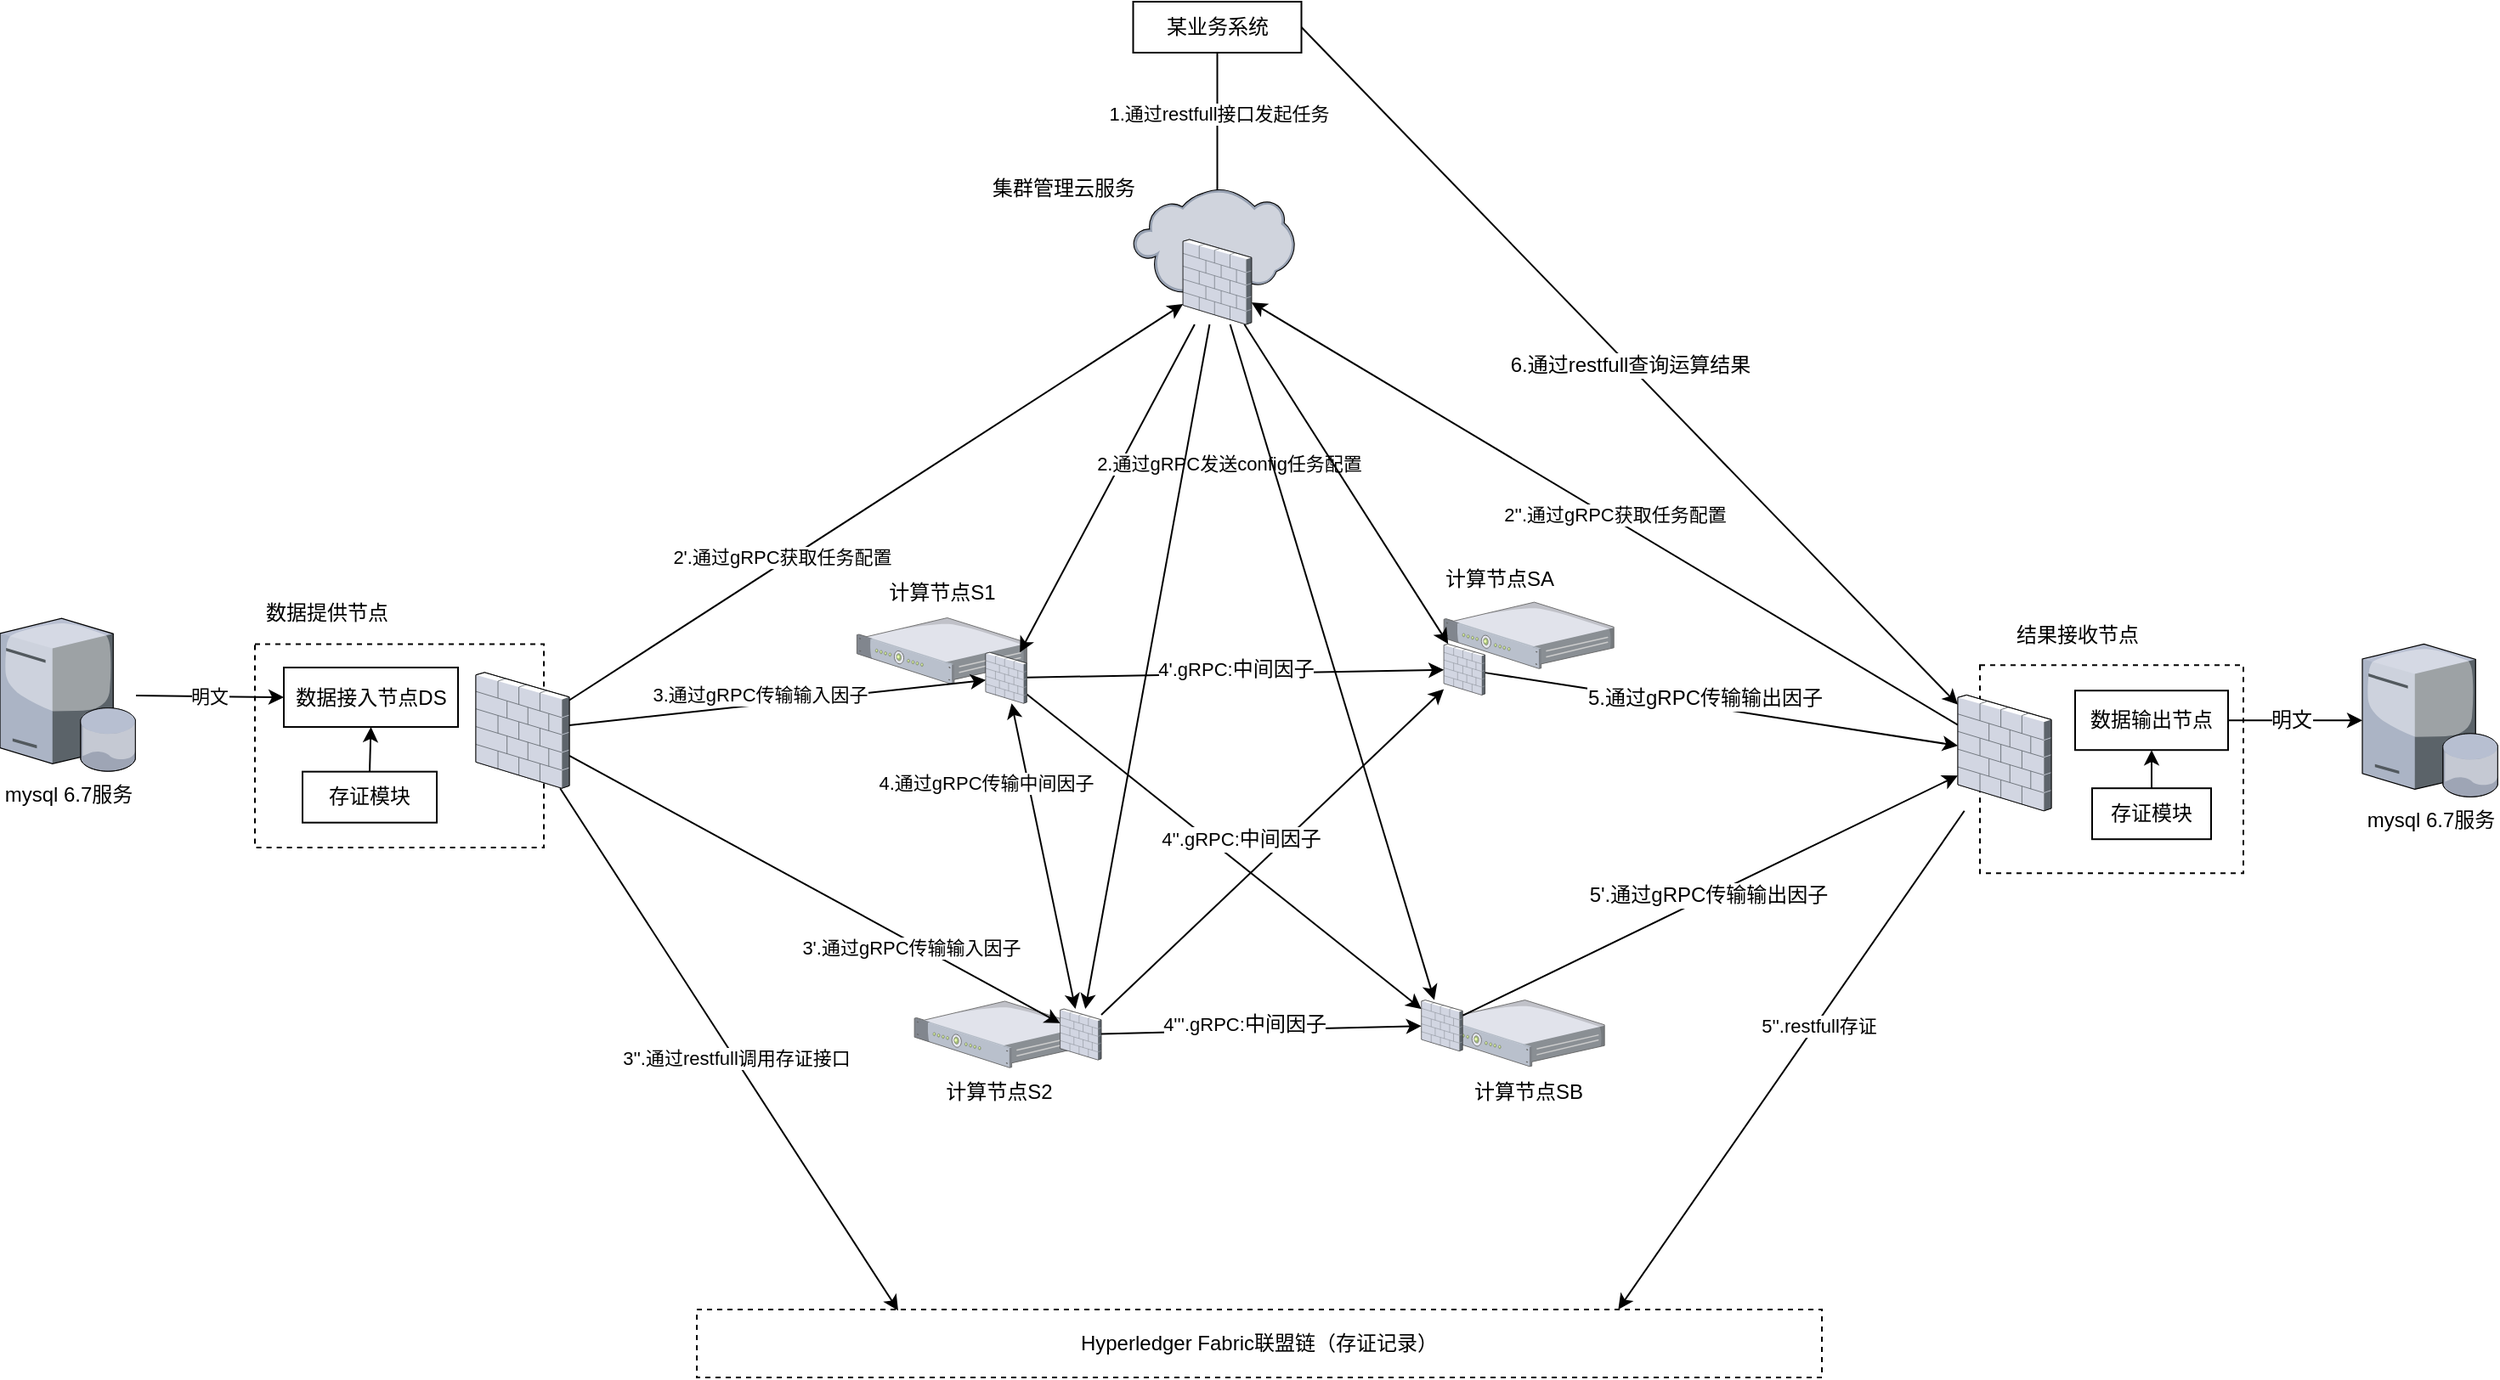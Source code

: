 <mxfile version="13.0.0" type="github">
  <diagram id="kCpKwJVJHfybIE9ixX9i" name="Page-1">
    <mxGraphModel dx="1952" dy="686" grid="1" gridSize="10" guides="1" tooltips="1" connect="1" arrows="1" fold="1" page="1" pageScale="1" pageWidth="827" pageHeight="1169" math="0" shadow="0">
      <root>
        <mxCell id="0" />
        <mxCell id="1" parent="0" />
        <mxCell id="cS5qGE4VkqrSiWqYbQCh-53" value="" style="verticalLabelPosition=bottom;aspect=fixed;html=1;verticalAlign=top;strokeColor=none;align=center;outlineConnect=0;shape=mxgraph.citrix.1u_2u_server;" vertex="1" parent="1">
          <mxGeometry x="158.06" y="668.49" width="100" height="39.1" as="geometry" />
        </mxCell>
        <mxCell id="cS5qGE4VkqrSiWqYbQCh-52" value="" style="verticalLabelPosition=bottom;aspect=fixed;html=1;verticalAlign=top;strokeColor=none;align=center;outlineConnect=0;shape=mxgraph.citrix.1u_2u_server;" vertex="1" parent="1">
          <mxGeometry x="464.09" y="667.79" width="100" height="39.1" as="geometry" />
        </mxCell>
        <mxCell id="cS5qGE4VkqrSiWqYbQCh-49" value="" style="verticalLabelPosition=bottom;aspect=fixed;html=1;verticalAlign=top;strokeColor=none;align=center;outlineConnect=0;shape=mxgraph.citrix.1u_2u_server;" vertex="1" parent="1">
          <mxGeometry x="469.59" y="433.55" width="100" height="39.1" as="geometry" />
        </mxCell>
        <mxCell id="cS5qGE4VkqrSiWqYbQCh-47" value="" style="verticalLabelPosition=bottom;aspect=fixed;html=1;verticalAlign=top;strokeColor=none;align=center;outlineConnect=0;shape=mxgraph.citrix.1u_2u_server;" vertex="1" parent="1">
          <mxGeometry x="124.19" y="442.75" width="100" height="39.1" as="geometry" />
        </mxCell>
        <mxCell id="SZwGPWXOhueTDgwkdfKL-52" value="" style="rounded=0;whiteSpace=wrap;html=1;dashed=1;" parent="1" vertex="1">
          <mxGeometry x="-230" y="458.19" width="170" height="119.81" as="geometry" />
        </mxCell>
        <mxCell id="SZwGPWXOhueTDgwkdfKL-69" value="" style="rounded=0;whiteSpace=wrap;html=1;dashed=1;" parent="1" vertex="1">
          <mxGeometry x="785" y="470.6" width="155" height="122.5" as="geometry" />
        </mxCell>
        <mxCell id="SZwGPWXOhueTDgwkdfKL-6" value="某业务系统" style="rounded=0;whiteSpace=wrap;html=1;" parent="1" vertex="1">
          <mxGeometry x="286.75" y="80" width="99" height="30" as="geometry" />
        </mxCell>
        <mxCell id="SZwGPWXOhueTDgwkdfKL-14" value="" style="endArrow=classic;html=1;" parent="1" source="cS5qGE4VkqrSiWqYbQCh-59" target="cS5qGE4VkqrSiWqYbQCh-37" edge="1">
          <mxGeometry width="50" height="50" relative="1" as="geometry">
            <mxPoint x="336.25" y="236.51" as="sourcePoint" />
            <mxPoint x="353.875" y="461.04" as="targetPoint" />
          </mxGeometry>
        </mxCell>
        <mxCell id="eiTHEiBmJHi0xDywlC6Z-11" value="2.通过gRPC发送config任务配置" style="edgeLabel;html=1;align=center;verticalAlign=middle;resizable=0;points=[];" parent="SZwGPWXOhueTDgwkdfKL-14" vertex="1" connectable="0">
          <mxGeometry x="-0.149" y="-1" relative="1" as="geometry">
            <mxPoint x="64" as="offset" />
          </mxGeometry>
        </mxCell>
        <mxCell id="SZwGPWXOhueTDgwkdfKL-15" value="" style="endArrow=classic;html=1;entryX=0.5;entryY=0;entryDx=0;entryDy=0;exitX=0.5;exitY=1;exitDx=0;exitDy=0;" parent="1" source="SZwGPWXOhueTDgwkdfKL-6" edge="1">
          <mxGeometry width="50" height="50" relative="1" as="geometry">
            <mxPoint x="234.75" y="279.51" as="sourcePoint" />
            <mxPoint x="336.25" y="206.51" as="targetPoint" />
          </mxGeometry>
        </mxCell>
        <mxCell id="cS5qGE4VkqrSiWqYbQCh-5" value="1.通过restfull接口发起任务" style="edgeLabel;html=1;align=center;verticalAlign=middle;resizable=0;points=[];" vertex="1" connectable="0" parent="SZwGPWXOhueTDgwkdfKL-15">
          <mxGeometry x="-0.276" y="-2" relative="1" as="geometry">
            <mxPoint x="2" y="0.49" as="offset" />
          </mxGeometry>
        </mxCell>
        <mxCell id="SZwGPWXOhueTDgwkdfKL-17" value="" style="endArrow=classic;html=1;" parent="1" source="cS5qGE4VkqrSiWqYbQCh-39" target="cS5qGE4VkqrSiWqYbQCh-29" edge="1">
          <mxGeometry width="50" height="50" relative="1" as="geometry">
            <mxPoint x="545.141" y="621.02" as="sourcePoint" />
            <mxPoint x="595" y="525" as="targetPoint" />
          </mxGeometry>
        </mxCell>
        <mxCell id="SZwGPWXOhueTDgwkdfKL-77" value="5&#39;.通过gRPC传输输出因子" style="text;html=1;align=center;verticalAlign=middle;resizable=0;points=[];labelBackgroundColor=#ffffff;" parent="SZwGPWXOhueTDgwkdfKL-17" vertex="1" connectable="0">
          <mxGeometry x="-0.056" y="3" relative="1" as="geometry">
            <mxPoint x="8.14" y="-1.66" as="offset" />
          </mxGeometry>
        </mxCell>
        <mxCell id="SZwGPWXOhueTDgwkdfKL-32" value="" style="endArrow=classic;html=1;" parent="1" source="cS5qGE4VkqrSiWqYbQCh-37" target="cS5qGE4VkqrSiWqYbQCh-38" edge="1">
          <mxGeometry width="50" height="50" relative="1" as="geometry">
            <mxPoint x="315.25" y="566.54" as="sourcePoint" />
            <mxPoint x="315.25" y="614.04" as="targetPoint" />
          </mxGeometry>
        </mxCell>
        <mxCell id="eiTHEiBmJHi0xDywlC6Z-18" value="4&#39;.gRPC:&lt;span style=&quot;font-size: 12px&quot;&gt;中间因子&lt;/span&gt;" style="edgeLabel;html=1;align=center;verticalAlign=middle;resizable=0;points=[];" parent="SZwGPWXOhueTDgwkdfKL-32" vertex="1" connectable="0">
          <mxGeometry y="3" relative="1" as="geometry">
            <mxPoint as="offset" />
          </mxGeometry>
        </mxCell>
        <mxCell id="SZwGPWXOhueTDgwkdfKL-33" value="" style="endArrow=classic;html=1;" parent="1" source="cS5qGE4VkqrSiWqYbQCh-43" target="cS5qGE4VkqrSiWqYbQCh-39" edge="1">
          <mxGeometry width="50" height="50" relative="1" as="geometry">
            <mxPoint x="315.25" y="566.54" as="sourcePoint" />
            <mxPoint x="315.25" y="614.04" as="targetPoint" />
          </mxGeometry>
        </mxCell>
        <mxCell id="eiTHEiBmJHi0xDywlC6Z-20" value="4&#39;&#39;&#39;.gRPC:&lt;span style=&quot;font-size: 12px&quot;&gt;中间因子&lt;/span&gt;" style="edgeLabel;html=1;align=center;verticalAlign=middle;resizable=0;points=[];" parent="SZwGPWXOhueTDgwkdfKL-33" vertex="1" connectable="0">
          <mxGeometry x="-0.113" y="4" relative="1" as="geometry">
            <mxPoint as="offset" />
          </mxGeometry>
        </mxCell>
        <mxCell id="SZwGPWXOhueTDgwkdfKL-34" value="" style="endArrow=classic;html=1;" parent="1" source="cS5qGE4VkqrSiWqYbQCh-43" target="cS5qGE4VkqrSiWqYbQCh-38" edge="1">
          <mxGeometry width="50" height="50" relative="1" as="geometry">
            <mxPoint x="315.25" y="566.54" as="sourcePoint" />
            <mxPoint x="315.25" y="614.04" as="targetPoint" />
          </mxGeometry>
        </mxCell>
        <mxCell id="SZwGPWXOhueTDgwkdfKL-35" value="" style="endArrow=classic;html=1;" parent="1" source="cS5qGE4VkqrSiWqYbQCh-37" target="cS5qGE4VkqrSiWqYbQCh-39" edge="1">
          <mxGeometry width="50" height="50" relative="1" as="geometry">
            <mxPoint x="327.75" y="631.54" as="sourcePoint" />
            <mxPoint x="407.75" y="557.79" as="targetPoint" />
          </mxGeometry>
        </mxCell>
        <mxCell id="SZwGPWXOhueTDgwkdfKL-81" value="&lt;span style=&quot;font-size: 11px&quot;&gt;4&#39;&#39;.gRPC:&lt;/span&gt;中间因子" style="text;html=1;align=center;verticalAlign=middle;resizable=0;points=[];labelBackgroundColor=#ffffff;" parent="SZwGPWXOhueTDgwkdfKL-35" vertex="1" connectable="0">
          <mxGeometry x="-0.128" y="-1" relative="1" as="geometry">
            <mxPoint x="24.84" y="3.46" as="offset" />
          </mxGeometry>
        </mxCell>
        <mxCell id="SZwGPWXOhueTDgwkdfKL-36" value="计算节点SB" style="text;html=1;strokeColor=none;fillColor=none;align=center;verticalAlign=middle;whiteSpace=wrap;rounded=0;" parent="1" vertex="1">
          <mxGeometry x="475.09" y="712.14" width="89" height="20" as="geometry" />
        </mxCell>
        <mxCell id="SZwGPWXOhueTDgwkdfKL-41" value="计算节点S2" style="text;html=1;strokeColor=none;fillColor=none;align=center;verticalAlign=middle;whiteSpace=wrap;rounded=0;" parent="1" vertex="1">
          <mxGeometry x="161.94" y="712.14" width="92.25" height="20" as="geometry" />
        </mxCell>
        <mxCell id="SZwGPWXOhueTDgwkdfKL-53" value="数据接入节点DS" style="rounded=0;whiteSpace=wrap;html=1;" parent="1" vertex="1">
          <mxGeometry x="-213" y="472.02" width="102.5" height="35" as="geometry" />
        </mxCell>
        <mxCell id="SZwGPWXOhueTDgwkdfKL-56" value="明文" style="endArrow=classic;html=1;entryX=0;entryY=0.5;entryDx=0;entryDy=0;" parent="1" source="cS5qGE4VkqrSiWqYbQCh-55" target="SZwGPWXOhueTDgwkdfKL-53" edge="1">
          <mxGeometry width="50" height="50" relative="1" as="geometry">
            <mxPoint x="-270.25" y="488.56" as="sourcePoint" />
            <mxPoint x="-148.5" y="394.19" as="targetPoint" />
          </mxGeometry>
        </mxCell>
        <mxCell id="SZwGPWXOhueTDgwkdfKL-57" value="数据提供节点" style="text;html=1;strokeColor=none;fillColor=none;align=center;verticalAlign=middle;whiteSpace=wrap;rounded=0;" parent="1" vertex="1">
          <mxGeometry x="-230" y="430" width="84.75" height="20" as="geometry" />
        </mxCell>
        <mxCell id="SZwGPWXOhueTDgwkdfKL-70" value="数据输出节点" style="rounded=0;whiteSpace=wrap;html=1;" parent="1" vertex="1">
          <mxGeometry x="841" y="485.6" width="90" height="35" as="geometry" />
        </mxCell>
        <mxCell id="SZwGPWXOhueTDgwkdfKL-71" value="存证模块" style="rounded=0;whiteSpace=wrap;html=1;fillColor=none;" parent="1" vertex="1">
          <mxGeometry x="851" y="543.1" width="70" height="30" as="geometry" />
        </mxCell>
        <mxCell id="SZwGPWXOhueTDgwkdfKL-73" value="" style="endArrow=classic;html=1;exitX=1;exitY=0.5;exitDx=0;exitDy=0;" parent="1" source="SZwGPWXOhueTDgwkdfKL-70" target="cS5qGE4VkqrSiWqYbQCh-56" edge="1">
          <mxGeometry width="50" height="50" relative="1" as="geometry">
            <mxPoint x="857.5" y="530.6" as="sourcePoint" />
            <mxPoint x="1000" y="503.1" as="targetPoint" />
          </mxGeometry>
        </mxCell>
        <mxCell id="SZwGPWXOhueTDgwkdfKL-76" value="明文" style="text;html=1;align=center;verticalAlign=middle;resizable=0;points=[];labelBackgroundColor=#ffffff;" parent="SZwGPWXOhueTDgwkdfKL-73" vertex="1" connectable="0">
          <mxGeometry x="-0.057" relative="1" as="geometry">
            <mxPoint as="offset" />
          </mxGeometry>
        </mxCell>
        <mxCell id="SZwGPWXOhueTDgwkdfKL-74" value="结果接收节点" style="text;html=1;strokeColor=none;fillColor=none;align=center;verticalAlign=middle;whiteSpace=wrap;rounded=0;" parent="1" vertex="1">
          <mxGeometry x="795.0" y="443.1" width="94.5" height="20" as="geometry" />
        </mxCell>
        <mxCell id="WDAiJp-4TPZIHqZEOYhD-1" value="Hyperledger Fabric联盟链（存证记录）" style="rounded=0;whiteSpace=wrap;html=1;dashed=1;" parent="1" vertex="1">
          <mxGeometry x="30" y="850" width="662" height="40" as="geometry" />
        </mxCell>
        <mxCell id="WDAiJp-4TPZIHqZEOYhD-5" value="" style="endArrow=classic;html=1;entryX=0.819;entryY=0;entryDx=0;entryDy=0;entryPerimeter=0;" parent="1" source="cS5qGE4VkqrSiWqYbQCh-29" target="WDAiJp-4TPZIHqZEOYhD-1" edge="1">
          <mxGeometry width="50" height="50" relative="1" as="geometry">
            <mxPoint x="768" y="730" as="sourcePoint" />
            <mxPoint x="490" y="730" as="targetPoint" />
          </mxGeometry>
        </mxCell>
        <mxCell id="eiTHEiBmJHi0xDywlC6Z-15" value="5&#39;&#39;.restfull存证" style="edgeLabel;html=1;align=center;verticalAlign=middle;resizable=0;points=[];" parent="WDAiJp-4TPZIHqZEOYhD-5" vertex="1" connectable="0">
          <mxGeometry x="-0.147" y="1" relative="1" as="geometry">
            <mxPoint as="offset" />
          </mxGeometry>
        </mxCell>
        <mxCell id="WDAiJp-4TPZIHqZEOYhD-6" value="" style="endArrow=classic;html=1;entryX=0.179;entryY=0.015;entryDx=0;entryDy=0;entryPerimeter=0;" parent="1" source="cS5qGE4VkqrSiWqYbQCh-25" target="WDAiJp-4TPZIHqZEOYhD-1" edge="1">
          <mxGeometry width="50" height="50" relative="1" as="geometry">
            <mxPoint x="310" y="930" as="sourcePoint" />
            <mxPoint x="146" y="867.69" as="targetPoint" />
          </mxGeometry>
        </mxCell>
        <mxCell id="eiTHEiBmJHi0xDywlC6Z-12" value="3&#39;&#39;.通过restfull调用存证接口" style="edgeLabel;html=1;align=center;verticalAlign=middle;resizable=0;points=[];" parent="WDAiJp-4TPZIHqZEOYhD-6" vertex="1" connectable="0">
          <mxGeometry x="0.036" relative="1" as="geometry">
            <mxPoint as="offset" />
          </mxGeometry>
        </mxCell>
        <mxCell id="HyGqtzqtbX2Nl6VqGr-e-2" value="" style="endArrow=classic;html=1;" parent="1" target="cS5qGE4VkqrSiWqYbQCh-29" edge="1" source="cS5qGE4VkqrSiWqYbQCh-38">
          <mxGeometry width="50" height="50" relative="1" as="geometry">
            <mxPoint x="544" y="517.53" as="sourcePoint" />
            <mxPoint x="612.5" y="535" as="targetPoint" />
          </mxGeometry>
        </mxCell>
        <mxCell id="HyGqtzqtbX2Nl6VqGr-e-3" value="5.通过gRPC传输输出因子" style="text;html=1;align=center;verticalAlign=middle;resizable=0;points=[];labelBackgroundColor=#ffffff;" parent="HyGqtzqtbX2Nl6VqGr-e-2" vertex="1" connectable="0">
          <mxGeometry x="-0.056" y="3" relative="1" as="geometry">
            <mxPoint x="-3.01" y="-2.73" as="offset" />
          </mxGeometry>
        </mxCell>
        <mxCell id="cS5qGE4VkqrSiWqYbQCh-1" value="存证模块" style="rounded=0;whiteSpace=wrap;html=1;fillColor=none;" vertex="1" parent="1">
          <mxGeometry x="-202" y="533.33" width="79" height="30" as="geometry" />
        </mxCell>
        <mxCell id="cS5qGE4VkqrSiWqYbQCh-2" value="" style="endArrow=classic;html=1;exitX=0.5;exitY=0;exitDx=0;exitDy=0;entryX=0.5;entryY=1;entryDx=0;entryDy=0;" edge="1" parent="1" source="cS5qGE4VkqrSiWqYbQCh-1" target="SZwGPWXOhueTDgwkdfKL-53">
          <mxGeometry width="50" height="50" relative="1" as="geometry">
            <mxPoint x="19" y="410" as="sourcePoint" />
            <mxPoint x="69" y="360" as="targetPoint" />
          </mxGeometry>
        </mxCell>
        <mxCell id="cS5qGE4VkqrSiWqYbQCh-3" value="" style="endArrow=classic;html=1;entryX=0.5;entryY=1;entryDx=0;entryDy=0;exitX=0.5;exitY=0;exitDx=0;exitDy=0;" edge="1" parent="1" source="SZwGPWXOhueTDgwkdfKL-71" target="SZwGPWXOhueTDgwkdfKL-70">
          <mxGeometry width="50" height="50" relative="1" as="geometry">
            <mxPoint x="515" y="663.1" as="sourcePoint" />
            <mxPoint x="565" y="613.1" as="targetPoint" />
          </mxGeometry>
        </mxCell>
        <mxCell id="cS5qGE4VkqrSiWqYbQCh-4" value="3.通过gRPC传输输入因子" style="endArrow=classic;html=1;" edge="1" parent="1" source="cS5qGE4VkqrSiWqYbQCh-25" target="cS5qGE4VkqrSiWqYbQCh-37">
          <mxGeometry x="-0.08" y="6" width="50" height="50" relative="1" as="geometry">
            <mxPoint x="440" y="670" as="sourcePoint" />
            <mxPoint x="163.75" y="517.53" as="targetPoint" />
            <mxPoint as="offset" />
          </mxGeometry>
        </mxCell>
        <mxCell id="cS5qGE4VkqrSiWqYbQCh-6" value="" style="endArrow=classic;html=1;" edge="1" parent="1" source="cS5qGE4VkqrSiWqYbQCh-25" target="cS5qGE4VkqrSiWqYbQCh-59">
          <mxGeometry width="50" height="50" relative="1" as="geometry">
            <mxPoint x="-30" y="520" as="sourcePoint" />
            <mxPoint x="290.75" y="221.51" as="targetPoint" />
          </mxGeometry>
        </mxCell>
        <mxCell id="cS5qGE4VkqrSiWqYbQCh-9" value="2&#39;.通过gRPC获取任务配置" style="edgeLabel;html=1;align=center;verticalAlign=middle;resizable=0;points=[];" vertex="1" connectable="0" parent="cS5qGE4VkqrSiWqYbQCh-6">
          <mxGeometry x="-0.3" y="3" relative="1" as="geometry">
            <mxPoint as="offset" />
          </mxGeometry>
        </mxCell>
        <mxCell id="cS5qGE4VkqrSiWqYbQCh-10" value="" style="endArrow=classic;html=1;" edge="1" parent="1" source="cS5qGE4VkqrSiWqYbQCh-29" target="cS5qGE4VkqrSiWqYbQCh-59">
          <mxGeometry width="50" height="50" relative="1" as="geometry">
            <mxPoint x="410" y="580" as="sourcePoint" />
            <mxPoint x="381.75" y="221.51" as="targetPoint" />
          </mxGeometry>
        </mxCell>
        <mxCell id="cS5qGE4VkqrSiWqYbQCh-11" value="2&#39;&#39;.通过gRPC获取任务配置" style="edgeLabel;html=1;align=center;verticalAlign=middle;resizable=0;points=[];" vertex="1" connectable="0" parent="cS5qGE4VkqrSiWqYbQCh-10">
          <mxGeometry x="-0.017" y="-3" relative="1" as="geometry">
            <mxPoint y="1" as="offset" />
          </mxGeometry>
        </mxCell>
        <mxCell id="cS5qGE4VkqrSiWqYbQCh-12" value="&lt;span style=&quot;font-size: 12px&quot;&gt;6.通过restfull查询运算结果&lt;/span&gt;" style="endArrow=classic;html=1;exitX=1;exitY=0.5;exitDx=0;exitDy=0;" edge="1" parent="1" source="SZwGPWXOhueTDgwkdfKL-6" target="cS5qGE4VkqrSiWqYbQCh-29">
          <mxGeometry width="50" height="50" relative="1" as="geometry">
            <mxPoint x="370" y="610" as="sourcePoint" />
            <mxPoint x="420" y="560" as="targetPoint" />
          </mxGeometry>
        </mxCell>
        <mxCell id="cS5qGE4VkqrSiWqYbQCh-18" value="集群管理云服务" style="text;html=1;strokeColor=none;fillColor=none;align=center;verticalAlign=middle;whiteSpace=wrap;rounded=0;" vertex="1" parent="1">
          <mxGeometry x="190" y="180" width="111.57" height="20" as="geometry" />
        </mxCell>
        <mxCell id="cS5qGE4VkqrSiWqYbQCh-20" value="3&#39;.通过gRPC传输输入因子" style="endArrow=classic;html=1;" edge="1" parent="1" source="cS5qGE4VkqrSiWqYbQCh-25" target="cS5qGE4VkqrSiWqYbQCh-43">
          <mxGeometry x="0.404" y="-3" width="50" height="50" relative="1" as="geometry">
            <mxPoint x="-17.5" y="530.23" as="sourcePoint" />
            <mxPoint x="163.75" y="574.02" as="targetPoint" />
            <mxPoint as="offset" />
          </mxGeometry>
        </mxCell>
        <mxCell id="cS5qGE4VkqrSiWqYbQCh-25" value="" style="verticalLabelPosition=bottom;aspect=fixed;html=1;verticalAlign=top;strokeColor=none;align=center;outlineConnect=0;shape=mxgraph.citrix.firewall;" vertex="1" parent="1">
          <mxGeometry x="-100" y="474.9" width="55" height="68.2" as="geometry" />
        </mxCell>
        <mxCell id="cS5qGE4VkqrSiWqYbQCh-29" value="" style="verticalLabelPosition=bottom;aspect=fixed;html=1;verticalAlign=top;strokeColor=none;align=center;outlineConnect=0;shape=mxgraph.citrix.firewall;" vertex="1" parent="1">
          <mxGeometry x="772" y="488.19" width="55" height="68.2" as="geometry" />
        </mxCell>
        <mxCell id="cS5qGE4VkqrSiWqYbQCh-32" value="" style="endArrow=classic;html=1;" edge="1" parent="1" source="cS5qGE4VkqrSiWqYbQCh-59" target="cS5qGE4VkqrSiWqYbQCh-43">
          <mxGeometry width="50" height="50" relative="1" as="geometry">
            <mxPoint x="336.25" y="236.51" as="sourcePoint" />
            <mxPoint x="249" y="496.25" as="targetPoint" />
          </mxGeometry>
        </mxCell>
        <mxCell id="cS5qGE4VkqrSiWqYbQCh-34" value="" style="endArrow=classic;html=1;" edge="1" parent="1" source="cS5qGE4VkqrSiWqYbQCh-59" target="cS5qGE4VkqrSiWqYbQCh-38">
          <mxGeometry width="50" height="50" relative="1" as="geometry">
            <mxPoint x="336.25" y="236.51" as="sourcePoint" />
            <mxPoint x="303.5" y="630.04" as="targetPoint" />
          </mxGeometry>
        </mxCell>
        <mxCell id="cS5qGE4VkqrSiWqYbQCh-36" value="" style="endArrow=classic;html=1;" edge="1" parent="1" source="cS5qGE4VkqrSiWqYbQCh-59" target="cS5qGE4VkqrSiWqYbQCh-39">
          <mxGeometry width="50" height="50" relative="1" as="geometry">
            <mxPoint x="336.25" y="236.51" as="sourcePoint" />
            <mxPoint x="478" y="495.54" as="targetPoint" />
          </mxGeometry>
        </mxCell>
        <mxCell id="cS5qGE4VkqrSiWqYbQCh-37" value="" style="verticalLabelPosition=bottom;aspect=fixed;html=1;verticalAlign=top;strokeColor=none;align=center;outlineConnect=0;shape=mxgraph.citrix.firewall;" vertex="1" parent="1">
          <mxGeometry x="200" y="463.1" width="24.19" height="30" as="geometry" />
        </mxCell>
        <mxCell id="cS5qGE4VkqrSiWqYbQCh-38" value="" style="verticalLabelPosition=bottom;aspect=fixed;html=1;verticalAlign=top;strokeColor=none;align=center;outlineConnect=0;shape=mxgraph.citrix.firewall;" vertex="1" parent="1">
          <mxGeometry x="469.59" y="458.19" width="24.19" height="30" as="geometry" />
        </mxCell>
        <mxCell id="cS5qGE4VkqrSiWqYbQCh-39" value="" style="verticalLabelPosition=bottom;aspect=fixed;html=1;verticalAlign=top;strokeColor=none;align=center;outlineConnect=0;shape=mxgraph.citrix.firewall;" vertex="1" parent="1">
          <mxGeometry x="456.4" y="667.79" width="24.19" height="30" as="geometry" />
        </mxCell>
        <mxCell id="cS5qGE4VkqrSiWqYbQCh-43" value="" style="verticalLabelPosition=bottom;aspect=fixed;html=1;verticalAlign=top;strokeColor=none;align=center;outlineConnect=0;shape=mxgraph.citrix.firewall;" vertex="1" parent="1">
          <mxGeometry x="243.81" y="673.04" width="24.19" height="30" as="geometry" />
        </mxCell>
        <mxCell id="cS5qGE4VkqrSiWqYbQCh-45" value="" style="verticalLabelPosition=bottom;aspect=fixed;html=1;verticalAlign=top;strokeColor=none;align=center;outlineConnect=0;shape=mxgraph.citrix.cloud;" vertex="1" parent="1">
          <mxGeometry x="286.75" y="190.0" width="95" height="62" as="geometry" />
        </mxCell>
        <mxCell id="cS5qGE4VkqrSiWqYbQCh-48" value="计算节点S1" style="text;html=1;strokeColor=none;fillColor=none;align=center;verticalAlign=middle;whiteSpace=wrap;rounded=0;" vertex="1" parent="1">
          <mxGeometry x="131.82" y="418.17" width="84.75" height="20" as="geometry" />
        </mxCell>
        <mxCell id="cS5qGE4VkqrSiWqYbQCh-51" value="计算节点SA" style="text;html=1;strokeColor=none;fillColor=none;align=center;verticalAlign=middle;whiteSpace=wrap;rounded=0;" vertex="1" parent="1">
          <mxGeometry x="460" y="410" width="84.75" height="20" as="geometry" />
        </mxCell>
        <mxCell id="cS5qGE4VkqrSiWqYbQCh-54" value="4.通过gRPC传输中间因子" style="endArrow=classic;startArrow=classic;html=1;" edge="1" parent="1" source="cS5qGE4VkqrSiWqYbQCh-43" target="cS5qGE4VkqrSiWqYbQCh-37">
          <mxGeometry x="0.534" y="24" width="50" height="50" relative="1" as="geometry">
            <mxPoint x="220" y="570" as="sourcePoint" />
            <mxPoint x="270" y="520" as="targetPoint" />
            <mxPoint as="offset" />
          </mxGeometry>
        </mxCell>
        <mxCell id="cS5qGE4VkqrSiWqYbQCh-55" value="mysql 6.7服务" style="verticalLabelPosition=bottom;aspect=fixed;html=1;verticalAlign=top;strokeColor=none;align=center;outlineConnect=0;shape=mxgraph.citrix.database_server;" vertex="1" parent="1">
          <mxGeometry x="-380" y="443.1" width="80" height="90" as="geometry" />
        </mxCell>
        <mxCell id="cS5qGE4VkqrSiWqYbQCh-56" value="mysql 6.7服务" style="verticalLabelPosition=bottom;aspect=fixed;html=1;verticalAlign=top;strokeColor=none;align=center;outlineConnect=0;shape=mxgraph.citrix.database_server;" vertex="1" parent="1">
          <mxGeometry x="1010" y="458.19" width="80" height="90" as="geometry" />
        </mxCell>
        <mxCell id="cS5qGE4VkqrSiWqYbQCh-59" value="" style="verticalLabelPosition=bottom;aspect=fixed;html=1;verticalAlign=top;strokeColor=none;align=center;outlineConnect=0;shape=mxgraph.citrix.firewall;" vertex="1" parent="1">
          <mxGeometry x="316.09" y="220" width="40.32" height="50" as="geometry" />
        </mxCell>
      </root>
    </mxGraphModel>
  </diagram>
</mxfile>
